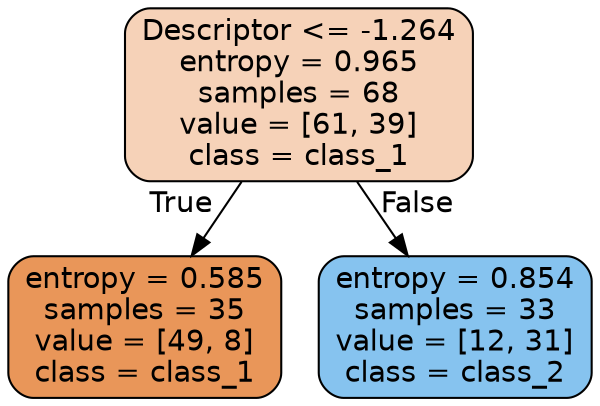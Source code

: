 digraph Tree {
node [shape=box, style="filled, rounded", color="black", fontname="helvetica"] ;
edge [fontname="helvetica"] ;
0 [label="Descriptor <= -1.264\nentropy = 0.965\nsamples = 68\nvalue = [61, 39]\nclass = class_1", fillcolor="#f6d2b8"] ;
1 [label="entropy = 0.585\nsamples = 35\nvalue = [49, 8]\nclass = class_1", fillcolor="#e99659"] ;
0 -> 1 [labeldistance=2.5, labelangle=45, headlabel="True"] ;
2 [label="entropy = 0.854\nsamples = 33\nvalue = [12, 31]\nclass = class_2", fillcolor="#86c3ef"] ;
0 -> 2 [labeldistance=2.5, labelangle=-45, headlabel="False"] ;
}